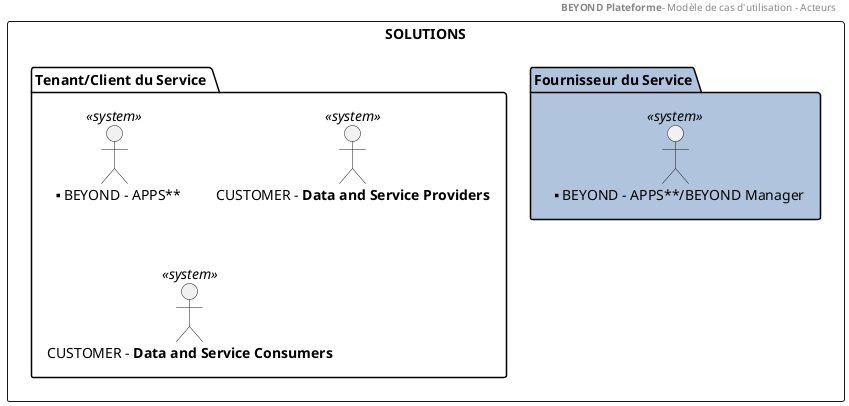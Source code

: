 @startuml
header
<b>BEYOND Plateforme</b>- Modèle de cas d'utilisation - Acteurs
end header




Rectangle "SOLUTIONS" as SYSTEMES  {
    
Package "Fournisseur du Service"  as SRVPROVUSR #LightSteelBlue{
:** BEYOND - APPS**/BEYOND Manager: as SYSTEM6 <<system>>
}

Package "Tenant/Client du Service "  as CLIENTSYS{
 
:** BEYOND - APPS**: as SYSTEM5 <<system>>
:CUSTOMER - **Data and Service Providers**: as SYSTEM3<<system>>

:CUSTOMER - **Data and Service Consumers**: as SYSTEM4<<system>>

}


}

@enduml
